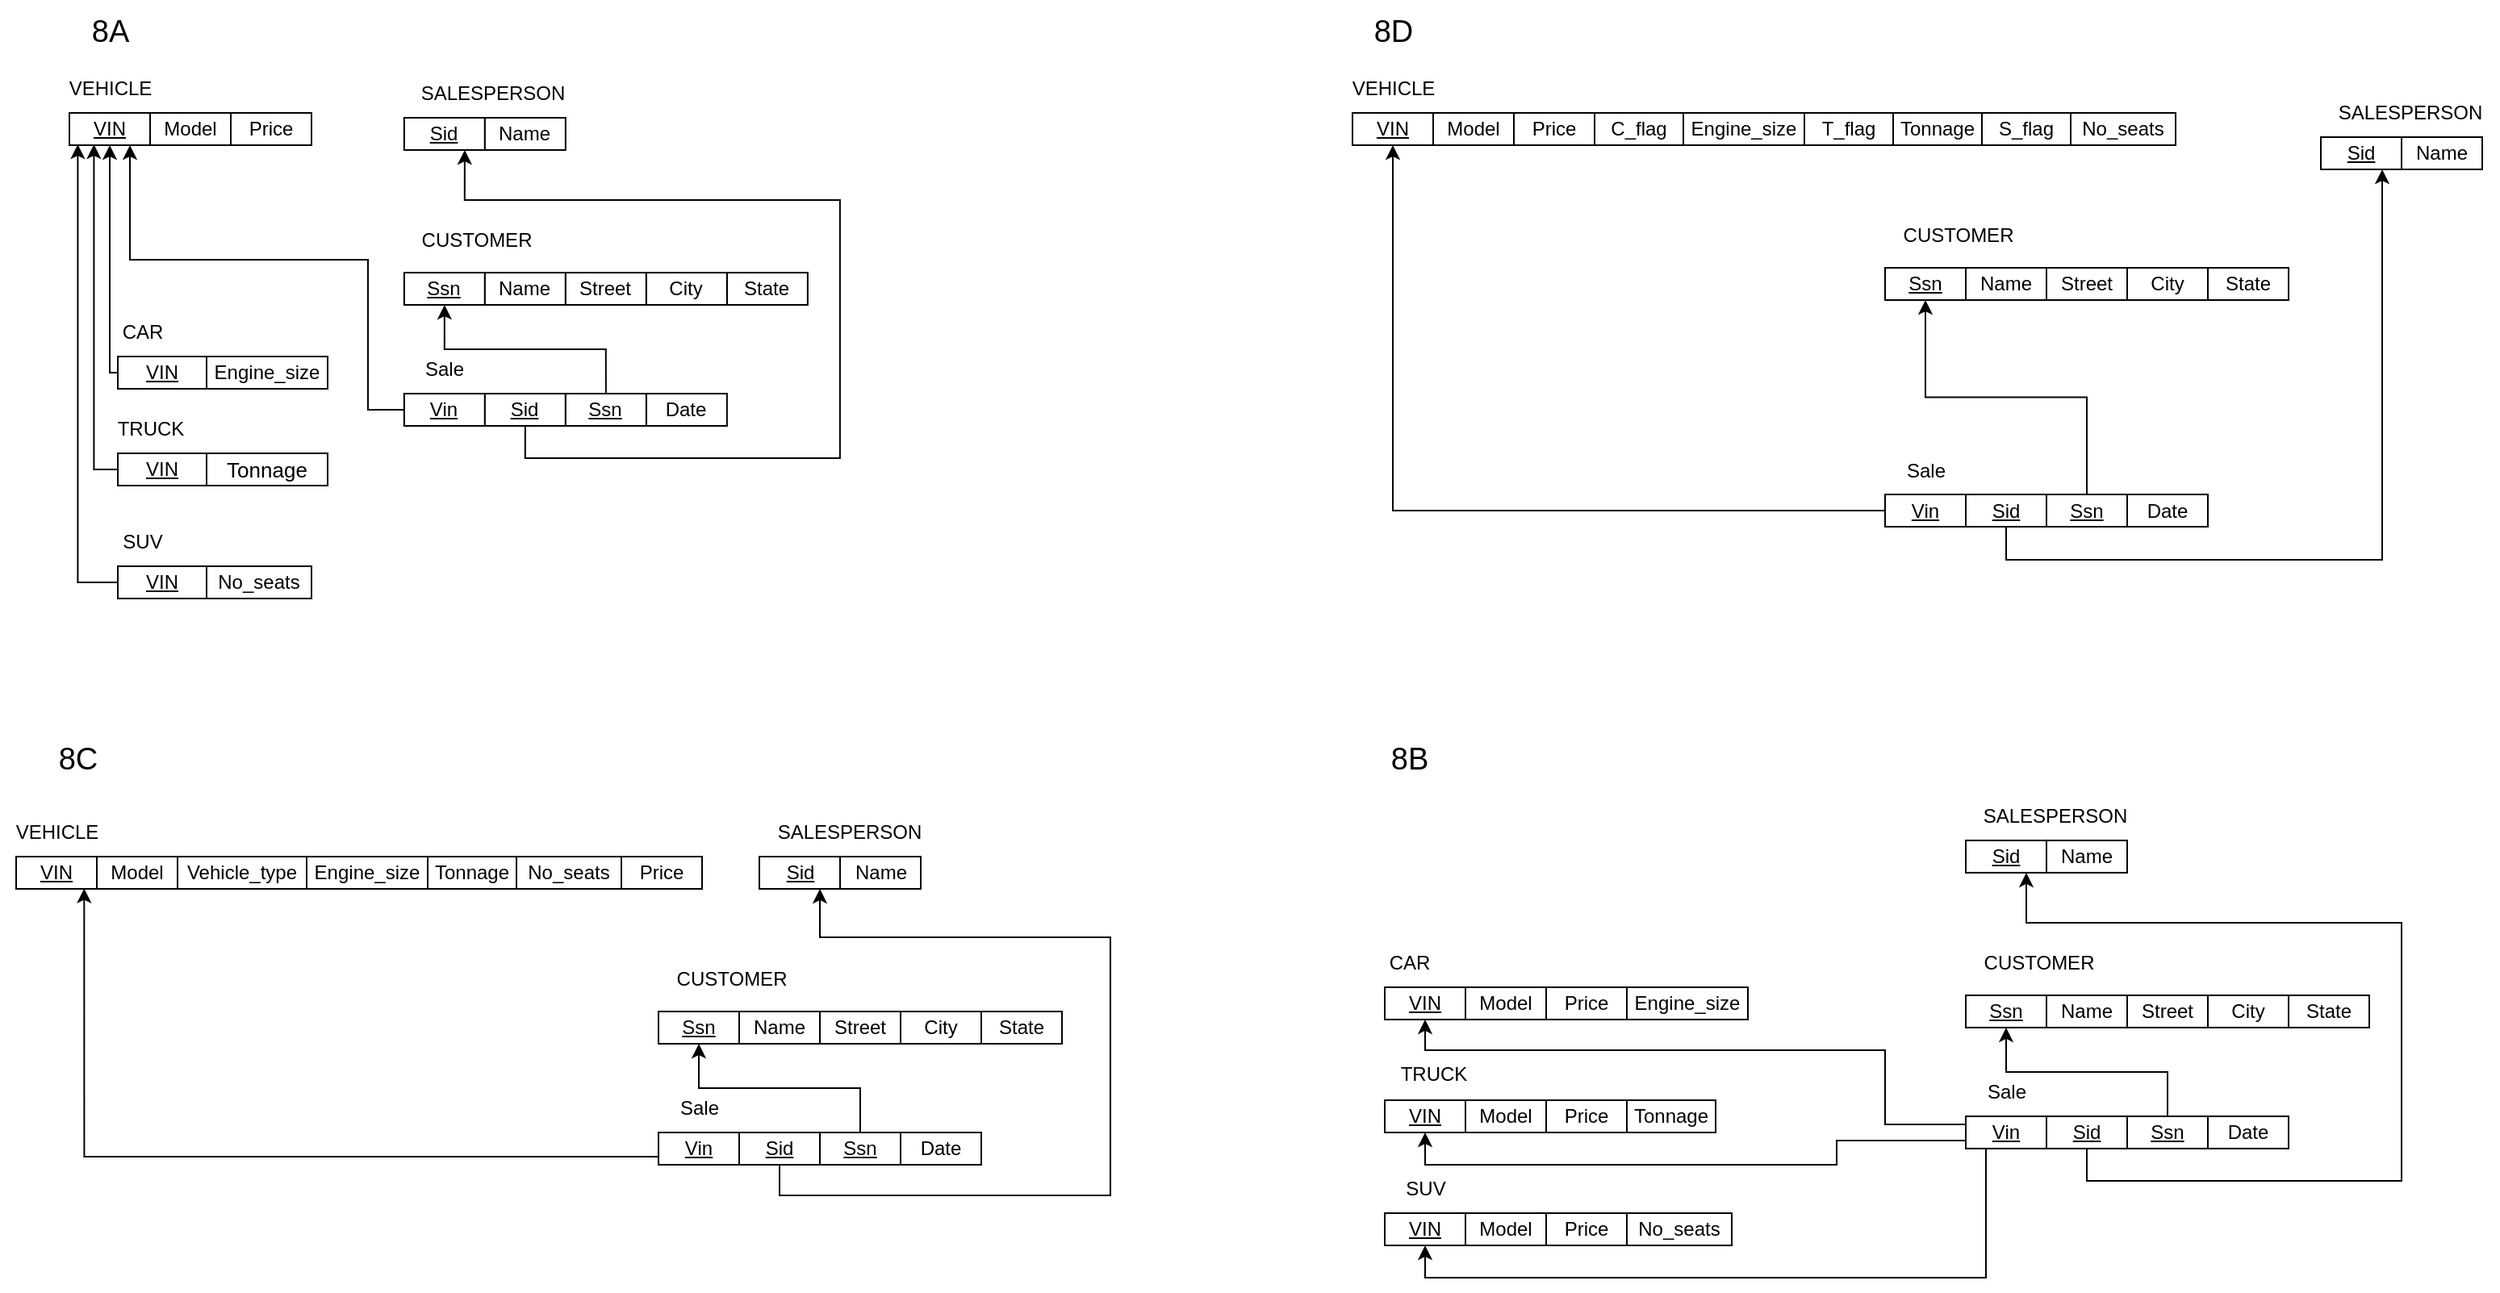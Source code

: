 <mxfile version="20.5.1" type="github">
  <diagram id="yZq5IONLJEsk0bZvG2Z2" name="Page-1">
    <mxGraphModel dx="1497" dy="836" grid="1" gridSize="10" guides="1" tooltips="1" connect="1" arrows="1" fold="1" page="1" pageScale="1" pageWidth="850" pageHeight="1100" math="0" shadow="0">
      <root>
        <mxCell id="0" />
        <mxCell id="1" parent="0" />
        <mxCell id="Zert8HyA5gWy37JvKC_g-1" value="VEHICLE" style="text;html=1;align=center;verticalAlign=middle;resizable=0;points=[];autosize=1;strokeColor=none;fillColor=none;" parent="1" vertex="1">
          <mxGeometry x="55" y="109" width="70" height="30" as="geometry" />
        </mxCell>
        <mxCell id="Zert8HyA5gWy37JvKC_g-2" value="&lt;u&gt;VIN&lt;/u&gt;" style="whiteSpace=wrap;html=1;" parent="1" vertex="1">
          <mxGeometry x="65" y="139" width="50" height="20" as="geometry" />
        </mxCell>
        <mxCell id="Zert8HyA5gWy37JvKC_g-3" value="Model" style="whiteSpace=wrap;html=1;" parent="1" vertex="1">
          <mxGeometry x="115" y="139" width="50" height="20" as="geometry" />
        </mxCell>
        <mxCell id="Zert8HyA5gWy37JvKC_g-4" value="Price" style="whiteSpace=wrap;html=1;" parent="1" vertex="1">
          <mxGeometry x="165" y="139" width="50" height="20" as="geometry" />
        </mxCell>
        <mxCell id="Zert8HyA5gWy37JvKC_g-5" value="&lt;u&gt;Sid&lt;/u&gt;" style="whiteSpace=wrap;html=1;" parent="1" vertex="1">
          <mxGeometry x="272.44" y="142" width="50" height="20" as="geometry" />
        </mxCell>
        <mxCell id="Zert8HyA5gWy37JvKC_g-7" value="SALESPERSON" style="text;html=1;align=center;verticalAlign=middle;resizable=0;points=[];autosize=1;strokeColor=none;fillColor=none;" parent="1" vertex="1">
          <mxGeometry x="272.44" y="112" width="110" height="30" as="geometry" />
        </mxCell>
        <mxCell id="Zert8HyA5gWy37JvKC_g-8" value="Name" style="whiteSpace=wrap;html=1;" parent="1" vertex="1">
          <mxGeometry x="322.44" y="142" width="50" height="20" as="geometry" />
        </mxCell>
        <mxCell id="Zert8HyA5gWy37JvKC_g-11" value="CAR" style="text;html=1;align=center;verticalAlign=middle;resizable=0;points=[];autosize=1;strokeColor=none;fillColor=none;" parent="1" vertex="1">
          <mxGeometry x="85" y="260" width="50" height="30" as="geometry" />
        </mxCell>
        <mxCell id="Zert8HyA5gWy37JvKC_g-12" value="TRUCK" style="text;html=1;align=center;verticalAlign=middle;resizable=0;points=[];autosize=1;strokeColor=none;fillColor=none;" parent="1" vertex="1">
          <mxGeometry x="85" y="320" width="60" height="30" as="geometry" />
        </mxCell>
        <mxCell id="HfXIFPsZ4pyppyQ5UBKi-8" style="edgeStyle=orthogonalEdgeStyle;rounded=0;orthogonalLoop=1;jettySize=auto;html=1;exitX=0;exitY=0.5;exitDx=0;exitDy=0;entryX=0.5;entryY=1;entryDx=0;entryDy=0;" parent="1" source="Zert8HyA5gWy37JvKC_g-13" target="Zert8HyA5gWy37JvKC_g-2" edge="1">
          <mxGeometry relative="1" as="geometry">
            <Array as="points">
              <mxPoint x="90" y="300" />
            </Array>
          </mxGeometry>
        </mxCell>
        <mxCell id="Zert8HyA5gWy37JvKC_g-13" value="&lt;u&gt;VIN&lt;/u&gt;" style="whiteSpace=wrap;html=1;" parent="1" vertex="1">
          <mxGeometry x="95" y="290" width="55" height="20" as="geometry" />
        </mxCell>
        <mxCell id="Zert8HyA5gWy37JvKC_g-14" value="Engine_size" style="whiteSpace=wrap;html=1;" parent="1" vertex="1">
          <mxGeometry x="150" y="290" width="75" height="20" as="geometry" />
        </mxCell>
        <mxCell id="HfXIFPsZ4pyppyQ5UBKi-2" style="edgeStyle=orthogonalEdgeStyle;rounded=0;orthogonalLoop=1;jettySize=auto;html=1;exitX=0;exitY=0.5;exitDx=0;exitDy=0;entryX=0.304;entryY=0.975;entryDx=0;entryDy=0;entryPerimeter=0;" parent="1" source="Zert8HyA5gWy37JvKC_g-15" target="Zert8HyA5gWy37JvKC_g-2" edge="1">
          <mxGeometry relative="1" as="geometry">
            <Array as="points">
              <mxPoint x="80" y="360" />
            </Array>
          </mxGeometry>
        </mxCell>
        <mxCell id="Zert8HyA5gWy37JvKC_g-15" value="&lt;u&gt;VIN&lt;/u&gt;" style="whiteSpace=wrap;html=1;" parent="1" vertex="1">
          <mxGeometry x="95" y="350" width="55" height="20" as="geometry" />
        </mxCell>
        <mxCell id="Zert8HyA5gWy37JvKC_g-16" value="&lt;font style=&quot;font-size: 13px;&quot;&gt;Tonnage&lt;/font&gt;" style="whiteSpace=wrap;html=1;" parent="1" vertex="1">
          <mxGeometry x="150" y="350" width="75" height="20" as="geometry" />
        </mxCell>
        <mxCell id="HfXIFPsZ4pyppyQ5UBKi-1" style="edgeStyle=orthogonalEdgeStyle;rounded=0;orthogonalLoop=1;jettySize=auto;html=1;exitX=0;exitY=0.5;exitDx=0;exitDy=0;entryX=0.104;entryY=0.975;entryDx=0;entryDy=0;entryPerimeter=0;" parent="1" source="Zert8HyA5gWy37JvKC_g-17" target="Zert8HyA5gWy37JvKC_g-2" edge="1">
          <mxGeometry relative="1" as="geometry" />
        </mxCell>
        <mxCell id="Zert8HyA5gWy37JvKC_g-17" value="&lt;u&gt;VIN&lt;/u&gt;" style="whiteSpace=wrap;html=1;" parent="1" vertex="1">
          <mxGeometry x="95" y="420" width="55" height="20" as="geometry" />
        </mxCell>
        <mxCell id="Zert8HyA5gWy37JvKC_g-18" value="No_seats" style="whiteSpace=wrap;html=1;" parent="1" vertex="1">
          <mxGeometry x="150" y="420" width="65" height="20" as="geometry" />
        </mxCell>
        <mxCell id="Zert8HyA5gWy37JvKC_g-19" value="SUV" style="text;html=1;align=center;verticalAlign=middle;resizable=0;points=[];autosize=1;strokeColor=none;fillColor=none;" parent="1" vertex="1">
          <mxGeometry x="85" y="390" width="50" height="30" as="geometry" />
        </mxCell>
        <mxCell id="Zert8HyA5gWy37JvKC_g-24" value="Date" style="whiteSpace=wrap;html=1;" parent="1" vertex="1">
          <mxGeometry x="422.44" y="313" width="50" height="20" as="geometry" />
        </mxCell>
        <mxCell id="Zert8HyA5gWy37JvKC_g-25" value="CUSTOMER" style="text;html=1;align=center;verticalAlign=middle;resizable=0;points=[];autosize=1;strokeColor=none;fillColor=none;" parent="1" vertex="1">
          <mxGeometry x="272.44" y="203" width="90" height="30" as="geometry" />
        </mxCell>
        <mxCell id="Zert8HyA5gWy37JvKC_g-26" value="&lt;u&gt;Ssn&lt;/u&gt;" style="whiteSpace=wrap;html=1;" parent="1" vertex="1">
          <mxGeometry x="272.44" y="238" width="50" height="20" as="geometry" />
        </mxCell>
        <mxCell id="Zert8HyA5gWy37JvKC_g-27" value="Name" style="whiteSpace=wrap;html=1;" parent="1" vertex="1">
          <mxGeometry x="322.44" y="238" width="50" height="20" as="geometry" />
        </mxCell>
        <mxCell id="Zert8HyA5gWy37JvKC_g-28" value="State" style="whiteSpace=wrap;html=1;" parent="1" vertex="1">
          <mxGeometry x="472.44" y="238" width="50" height="20" as="geometry" />
        </mxCell>
        <mxCell id="Zert8HyA5gWy37JvKC_g-29" value="Street" style="whiteSpace=wrap;html=1;" parent="1" vertex="1">
          <mxGeometry x="372.44" y="238" width="50" height="20" as="geometry" />
        </mxCell>
        <mxCell id="Zert8HyA5gWy37JvKC_g-30" value="City" style="whiteSpace=wrap;html=1;" parent="1" vertex="1">
          <mxGeometry x="422.44" y="238" width="50" height="20" as="geometry" />
        </mxCell>
        <mxCell id="Zert8HyA5gWy37JvKC_g-31" value="Sale" style="text;html=1;align=center;verticalAlign=middle;resizable=0;points=[];autosize=1;strokeColor=none;fillColor=none;" parent="1" vertex="1">
          <mxGeometry x="272.44" y="283" width="50" height="30" as="geometry" />
        </mxCell>
        <mxCell id="JeJ-1QsV46Ygb5Qe9RLI-1" style="edgeStyle=orthogonalEdgeStyle;rounded=0;orthogonalLoop=1;jettySize=auto;html=1;exitX=0;exitY=0.5;exitDx=0;exitDy=0;entryX=0.75;entryY=1;entryDx=0;entryDy=0;" parent="1" source="Zert8HyA5gWy37JvKC_g-32" target="Zert8HyA5gWy37JvKC_g-2" edge="1">
          <mxGeometry relative="1" as="geometry">
            <Array as="points">
              <mxPoint x="250" y="323" />
              <mxPoint x="250" y="230" />
              <mxPoint x="102" y="230" />
            </Array>
          </mxGeometry>
        </mxCell>
        <mxCell id="Zert8HyA5gWy37JvKC_g-32" value="&lt;u&gt;Vin&lt;/u&gt;" style="whiteSpace=wrap;html=1;" parent="1" vertex="1">
          <mxGeometry x="272.44" y="313" width="50" height="20" as="geometry" />
        </mxCell>
        <mxCell id="HfXIFPsZ4pyppyQ5UBKi-7" style="edgeStyle=orthogonalEdgeStyle;rounded=0;orthogonalLoop=1;jettySize=auto;html=1;exitX=0.5;exitY=1;exitDx=0;exitDy=0;entryX=0.75;entryY=1;entryDx=0;entryDy=0;" parent="1" source="Zert8HyA5gWy37JvKC_g-33" target="Zert8HyA5gWy37JvKC_g-5" edge="1">
          <mxGeometry relative="1" as="geometry">
            <Array as="points">
              <mxPoint x="347.44" y="353" />
              <mxPoint x="542.44" y="353" />
              <mxPoint x="542.44" y="193" />
              <mxPoint x="310.44" y="193" />
            </Array>
          </mxGeometry>
        </mxCell>
        <mxCell id="Zert8HyA5gWy37JvKC_g-33" value="&lt;u&gt;Sid&lt;/u&gt;" style="whiteSpace=wrap;html=1;" parent="1" vertex="1">
          <mxGeometry x="322.44" y="313" width="50" height="20" as="geometry" />
        </mxCell>
        <mxCell id="HfXIFPsZ4pyppyQ5UBKi-5" style="edgeStyle=orthogonalEdgeStyle;rounded=0;orthogonalLoop=1;jettySize=auto;html=1;exitX=0.5;exitY=0;exitDx=0;exitDy=0;entryX=0.5;entryY=1;entryDx=0;entryDy=0;" parent="1" source="Zert8HyA5gWy37JvKC_g-34" target="Zert8HyA5gWy37JvKC_g-26" edge="1">
          <mxGeometry relative="1" as="geometry" />
        </mxCell>
        <mxCell id="Zert8HyA5gWy37JvKC_g-34" value="&lt;u&gt;Ssn&lt;/u&gt;" style="whiteSpace=wrap;html=1;" parent="1" vertex="1">
          <mxGeometry x="372.44" y="313" width="50" height="20" as="geometry" />
        </mxCell>
        <mxCell id="--6bmYJcJ-hPVQL4Pmtl-1" value="&lt;span style=&quot;font-size: 19px;&quot;&gt;8A&lt;/span&gt;" style="text;html=1;align=center;verticalAlign=middle;resizable=0;points=[];autosize=1;strokeColor=none;fillColor=none;" parent="1" vertex="1">
          <mxGeometry x="65" y="69" width="50" height="40" as="geometry" />
        </mxCell>
        <mxCell id="--6bmYJcJ-hPVQL4Pmtl-2" value="VEHICLE" style="text;html=1;align=center;verticalAlign=middle;resizable=0;points=[];autosize=1;strokeColor=none;fillColor=none;" parent="1" vertex="1">
          <mxGeometry x="22" y="570" width="70" height="30" as="geometry" />
        </mxCell>
        <mxCell id="--6bmYJcJ-hPVQL4Pmtl-3" value="&lt;u&gt;VIN&lt;/u&gt;" style="whiteSpace=wrap;html=1;" parent="1" vertex="1">
          <mxGeometry x="32" y="600" width="50" height="20" as="geometry" />
        </mxCell>
        <mxCell id="--6bmYJcJ-hPVQL4Pmtl-4" value="Model" style="whiteSpace=wrap;html=1;" parent="1" vertex="1">
          <mxGeometry x="82" y="600" width="50" height="20" as="geometry" />
        </mxCell>
        <mxCell id="--6bmYJcJ-hPVQL4Pmtl-5" value="Price" style="whiteSpace=wrap;html=1;" parent="1" vertex="1">
          <mxGeometry x="407" y="600" width="50" height="20" as="geometry" />
        </mxCell>
        <mxCell id="--6bmYJcJ-hPVQL4Pmtl-6" value="&lt;u&gt;Sid&lt;/u&gt;" style="whiteSpace=wrap;html=1;" parent="1" vertex="1">
          <mxGeometry x="492.5" y="600" width="50" height="20" as="geometry" />
        </mxCell>
        <mxCell id="--6bmYJcJ-hPVQL4Pmtl-7" value="SALESPERSON" style="text;html=1;align=center;verticalAlign=middle;resizable=0;points=[];autosize=1;strokeColor=none;fillColor=none;" parent="1" vertex="1">
          <mxGeometry x="492.5" y="570" width="110" height="30" as="geometry" />
        </mxCell>
        <mxCell id="--6bmYJcJ-hPVQL4Pmtl-8" value="Name" style="whiteSpace=wrap;html=1;" parent="1" vertex="1">
          <mxGeometry x="542.5" y="600" width="50" height="20" as="geometry" />
        </mxCell>
        <mxCell id="--6bmYJcJ-hPVQL4Pmtl-16" value="Date" style="whiteSpace=wrap;html=1;" parent="1" vertex="1">
          <mxGeometry x="580" y="771" width="50" height="20" as="geometry" />
        </mxCell>
        <mxCell id="--6bmYJcJ-hPVQL4Pmtl-17" value="CUSTOMER" style="text;html=1;align=center;verticalAlign=middle;resizable=0;points=[];autosize=1;strokeColor=none;fillColor=none;" parent="1" vertex="1">
          <mxGeometry x="430" y="661" width="90" height="30" as="geometry" />
        </mxCell>
        <mxCell id="--6bmYJcJ-hPVQL4Pmtl-18" value="&lt;u&gt;Ssn&lt;/u&gt;" style="whiteSpace=wrap;html=1;" parent="1" vertex="1">
          <mxGeometry x="430" y="696" width="50" height="20" as="geometry" />
        </mxCell>
        <mxCell id="--6bmYJcJ-hPVQL4Pmtl-19" value="Name" style="whiteSpace=wrap;html=1;" parent="1" vertex="1">
          <mxGeometry x="480" y="696" width="50" height="20" as="geometry" />
        </mxCell>
        <mxCell id="--6bmYJcJ-hPVQL4Pmtl-20" value="State" style="whiteSpace=wrap;html=1;" parent="1" vertex="1">
          <mxGeometry x="630" y="696" width="50" height="20" as="geometry" />
        </mxCell>
        <mxCell id="--6bmYJcJ-hPVQL4Pmtl-21" value="Street" style="whiteSpace=wrap;html=1;" parent="1" vertex="1">
          <mxGeometry x="530" y="696" width="50" height="20" as="geometry" />
        </mxCell>
        <mxCell id="--6bmYJcJ-hPVQL4Pmtl-22" value="City" style="whiteSpace=wrap;html=1;" parent="1" vertex="1">
          <mxGeometry x="580" y="696" width="50" height="20" as="geometry" />
        </mxCell>
        <mxCell id="--6bmYJcJ-hPVQL4Pmtl-23" value="Sale" style="text;html=1;align=center;verticalAlign=middle;resizable=0;points=[];autosize=1;strokeColor=none;fillColor=none;" parent="1" vertex="1">
          <mxGeometry x="430" y="741" width="50" height="30" as="geometry" />
        </mxCell>
        <mxCell id="--6bmYJcJ-hPVQL4Pmtl-24" style="edgeStyle=orthogonalEdgeStyle;rounded=0;orthogonalLoop=1;jettySize=auto;html=1;exitX=0;exitY=0.75;exitDx=0;exitDy=0;entryX=0.843;entryY=0.989;entryDx=0;entryDy=0;entryPerimeter=0;" parent="1" source="--6bmYJcJ-hPVQL4Pmtl-25" target="--6bmYJcJ-hPVQL4Pmtl-3" edge="1">
          <mxGeometry relative="1" as="geometry">
            <mxPoint x="195" y="641" as="targetPoint" />
            <Array as="points">
              <mxPoint x="74" y="786" />
            </Array>
          </mxGeometry>
        </mxCell>
        <mxCell id="--6bmYJcJ-hPVQL4Pmtl-25" value="&lt;u&gt;Vin&lt;/u&gt;" style="whiteSpace=wrap;html=1;" parent="1" vertex="1">
          <mxGeometry x="430" y="771" width="50" height="20" as="geometry" />
        </mxCell>
        <mxCell id="--6bmYJcJ-hPVQL4Pmtl-37" style="edgeStyle=orthogonalEdgeStyle;rounded=0;orthogonalLoop=1;jettySize=auto;html=1;exitX=0.5;exitY=1;exitDx=0;exitDy=0;entryX=0.75;entryY=1;entryDx=0;entryDy=0;fontSize=19;" parent="1" source="--6bmYJcJ-hPVQL4Pmtl-27" target="--6bmYJcJ-hPVQL4Pmtl-6" edge="1">
          <mxGeometry relative="1" as="geometry">
            <Array as="points">
              <mxPoint x="505" y="810" />
              <mxPoint x="710" y="810" />
              <mxPoint x="710" y="650" />
              <mxPoint x="530" y="650" />
            </Array>
          </mxGeometry>
        </mxCell>
        <mxCell id="--6bmYJcJ-hPVQL4Pmtl-27" value="&lt;u&gt;Sid&lt;/u&gt;" style="whiteSpace=wrap;html=1;" parent="1" vertex="1">
          <mxGeometry x="480" y="771" width="50" height="20" as="geometry" />
        </mxCell>
        <mxCell id="--6bmYJcJ-hPVQL4Pmtl-28" style="edgeStyle=orthogonalEdgeStyle;rounded=0;orthogonalLoop=1;jettySize=auto;html=1;exitX=0.5;exitY=0;exitDx=0;exitDy=0;entryX=0.5;entryY=1;entryDx=0;entryDy=0;" parent="1" source="--6bmYJcJ-hPVQL4Pmtl-29" target="--6bmYJcJ-hPVQL4Pmtl-18" edge="1">
          <mxGeometry relative="1" as="geometry" />
        </mxCell>
        <mxCell id="--6bmYJcJ-hPVQL4Pmtl-29" value="&lt;u&gt;Ssn&lt;/u&gt;" style="whiteSpace=wrap;html=1;" parent="1" vertex="1">
          <mxGeometry x="530" y="771" width="50" height="20" as="geometry" />
        </mxCell>
        <mxCell id="--6bmYJcJ-hPVQL4Pmtl-32" value="Engine_size" style="whiteSpace=wrap;html=1;" parent="1" vertex="1">
          <mxGeometry x="212" y="600" width="75" height="20" as="geometry" />
        </mxCell>
        <mxCell id="--6bmYJcJ-hPVQL4Pmtl-33" value="Vehicle_type" style="whiteSpace=wrap;html=1;" parent="1" vertex="1">
          <mxGeometry x="132" y="600" width="80" height="20" as="geometry" />
        </mxCell>
        <mxCell id="--6bmYJcJ-hPVQL4Pmtl-34" value="Tonnage" style="whiteSpace=wrap;html=1;" parent="1" vertex="1">
          <mxGeometry x="287" y="600" width="55" height="20" as="geometry" />
        </mxCell>
        <mxCell id="--6bmYJcJ-hPVQL4Pmtl-35" value="No_seats" style="whiteSpace=wrap;html=1;" parent="1" vertex="1">
          <mxGeometry x="342" y="600" width="65" height="20" as="geometry" />
        </mxCell>
        <mxCell id="--6bmYJcJ-hPVQL4Pmtl-38" value="&lt;span style=&quot;font-size: 19px;&quot;&gt;8C&lt;/span&gt;" style="text;html=1;align=center;verticalAlign=middle;resizable=0;points=[];autosize=1;strokeColor=none;fillColor=none;" parent="1" vertex="1">
          <mxGeometry x="45" y="520" width="50" height="40" as="geometry" />
        </mxCell>
        <mxCell id="xm13Yv91gHQqJXN2-Y_b-1" value="VEHICLE" style="text;html=1;align=center;verticalAlign=middle;resizable=0;points=[];autosize=1;strokeColor=none;fillColor=none;" parent="1" vertex="1">
          <mxGeometry x="850" y="109" width="70" height="30" as="geometry" />
        </mxCell>
        <mxCell id="xm13Yv91gHQqJXN2-Y_b-2" value="&lt;u&gt;VIN&lt;/u&gt;" style="whiteSpace=wrap;html=1;" parent="1" vertex="1">
          <mxGeometry x="860" y="139" width="50" height="20" as="geometry" />
        </mxCell>
        <mxCell id="xm13Yv91gHQqJXN2-Y_b-3" value="Model" style="whiteSpace=wrap;html=1;" parent="1" vertex="1">
          <mxGeometry x="910" y="139" width="50" height="20" as="geometry" />
        </mxCell>
        <mxCell id="xm13Yv91gHQqJXN2-Y_b-4" value="Price" style="whiteSpace=wrap;html=1;" parent="1" vertex="1">
          <mxGeometry x="960" y="139" width="50" height="20" as="geometry" />
        </mxCell>
        <mxCell id="xm13Yv91gHQqJXN2-Y_b-5" value="&lt;u&gt;Sid&lt;/u&gt;" style="whiteSpace=wrap;html=1;" parent="1" vertex="1">
          <mxGeometry x="1460" y="154" width="50" height="20" as="geometry" />
        </mxCell>
        <mxCell id="xm13Yv91gHQqJXN2-Y_b-6" value="SALESPERSON" style="text;html=1;align=center;verticalAlign=middle;resizable=0;points=[];autosize=1;strokeColor=none;fillColor=none;" parent="1" vertex="1">
          <mxGeometry x="1460" y="124" width="110" height="30" as="geometry" />
        </mxCell>
        <mxCell id="xm13Yv91gHQqJXN2-Y_b-7" value="Name" style="whiteSpace=wrap;html=1;" parent="1" vertex="1">
          <mxGeometry x="1510" y="154" width="50" height="20" as="geometry" />
        </mxCell>
        <mxCell id="xm13Yv91gHQqJXN2-Y_b-13" value="C_flag" style="whiteSpace=wrap;html=1;" parent="1" vertex="1">
          <mxGeometry x="1010" y="139" width="55" height="20" as="geometry" />
        </mxCell>
        <mxCell id="xm13Yv91gHQqJXN2-Y_b-14" value="Engine_size" style="whiteSpace=wrap;html=1;" parent="1" vertex="1">
          <mxGeometry x="1065" y="139" width="75" height="20" as="geometry" />
        </mxCell>
        <mxCell id="xm13Yv91gHQqJXN2-Y_b-17" value="Tonnage" style="whiteSpace=wrap;html=1;" parent="1" vertex="1">
          <mxGeometry x="1195" y="139" width="55" height="20" as="geometry" />
        </mxCell>
        <mxCell id="xm13Yv91gHQqJXN2-Y_b-20" value="No_seats" style="whiteSpace=wrap;html=1;" parent="1" vertex="1">
          <mxGeometry x="1305" y="139" width="65" height="20" as="geometry" />
        </mxCell>
        <mxCell id="xm13Yv91gHQqJXN2-Y_b-22" value="Date" style="whiteSpace=wrap;html=1;" parent="1" vertex="1">
          <mxGeometry x="1340" y="375.5" width="50" height="20" as="geometry" />
        </mxCell>
        <mxCell id="xm13Yv91gHQqJXN2-Y_b-23" value="CUSTOMER" style="text;html=1;align=center;verticalAlign=middle;resizable=0;points=[];autosize=1;strokeColor=none;fillColor=none;" parent="1" vertex="1">
          <mxGeometry x="1190" y="200" width="90" height="30" as="geometry" />
        </mxCell>
        <mxCell id="xm13Yv91gHQqJXN2-Y_b-24" value="&lt;u&gt;Ssn&lt;/u&gt;" style="whiteSpace=wrap;html=1;" parent="1" vertex="1">
          <mxGeometry x="1190" y="235" width="50" height="20" as="geometry" />
        </mxCell>
        <mxCell id="xm13Yv91gHQqJXN2-Y_b-25" value="Name" style="whiteSpace=wrap;html=1;" parent="1" vertex="1">
          <mxGeometry x="1240" y="235" width="50" height="20" as="geometry" />
        </mxCell>
        <mxCell id="xm13Yv91gHQqJXN2-Y_b-26" value="State" style="whiteSpace=wrap;html=1;" parent="1" vertex="1">
          <mxGeometry x="1390" y="235" width="50" height="20" as="geometry" />
        </mxCell>
        <mxCell id="xm13Yv91gHQqJXN2-Y_b-27" value="Street" style="whiteSpace=wrap;html=1;" parent="1" vertex="1">
          <mxGeometry x="1290" y="235" width="50" height="20" as="geometry" />
        </mxCell>
        <mxCell id="xm13Yv91gHQqJXN2-Y_b-28" value="City" style="whiteSpace=wrap;html=1;" parent="1" vertex="1">
          <mxGeometry x="1340" y="235" width="50" height="20" as="geometry" />
        </mxCell>
        <mxCell id="xm13Yv91gHQqJXN2-Y_b-29" value="Sale" style="text;html=1;align=center;verticalAlign=middle;resizable=0;points=[];autosize=1;strokeColor=none;fillColor=none;" parent="1" vertex="1">
          <mxGeometry x="1190" y="345.5" width="50" height="30" as="geometry" />
        </mxCell>
        <mxCell id="xm13Yv91gHQqJXN2-Y_b-94" style="edgeStyle=orthogonalEdgeStyle;rounded=0;orthogonalLoop=1;jettySize=auto;html=1;exitX=0;exitY=0.5;exitDx=0;exitDy=0;entryX=0.5;entryY=1;entryDx=0;entryDy=0;" parent="1" source="xm13Yv91gHQqJXN2-Y_b-31" target="xm13Yv91gHQqJXN2-Y_b-2" edge="1">
          <mxGeometry relative="1" as="geometry" />
        </mxCell>
        <mxCell id="xm13Yv91gHQqJXN2-Y_b-31" value="&lt;u&gt;Vin&lt;/u&gt;" style="whiteSpace=wrap;html=1;" parent="1" vertex="1">
          <mxGeometry x="1190" y="375.5" width="50" height="20" as="geometry" />
        </mxCell>
        <mxCell id="xm13Yv91gHQqJXN2-Y_b-32" style="edgeStyle=orthogonalEdgeStyle;rounded=0;orthogonalLoop=1;jettySize=auto;html=1;exitX=0.5;exitY=1;exitDx=0;exitDy=0;entryX=0.75;entryY=1;entryDx=0;entryDy=0;" parent="1" source="xm13Yv91gHQqJXN2-Y_b-33" target="xm13Yv91gHQqJXN2-Y_b-5" edge="1">
          <mxGeometry relative="1" as="geometry">
            <Array as="points">
              <mxPoint x="1265" y="416" />
              <mxPoint x="1498" y="416" />
              <mxPoint x="1498" y="174" />
            </Array>
          </mxGeometry>
        </mxCell>
        <mxCell id="xm13Yv91gHQqJXN2-Y_b-33" value="&lt;u&gt;Sid&lt;/u&gt;" style="whiteSpace=wrap;html=1;" parent="1" vertex="1">
          <mxGeometry x="1240" y="375.5" width="50" height="20" as="geometry" />
        </mxCell>
        <mxCell id="xm13Yv91gHQqJXN2-Y_b-34" style="edgeStyle=orthogonalEdgeStyle;rounded=0;orthogonalLoop=1;jettySize=auto;html=1;exitX=0.5;exitY=0;exitDx=0;exitDy=0;entryX=0.5;entryY=1;entryDx=0;entryDy=0;" parent="1" source="xm13Yv91gHQqJXN2-Y_b-35" target="xm13Yv91gHQqJXN2-Y_b-24" edge="1">
          <mxGeometry relative="1" as="geometry" />
        </mxCell>
        <mxCell id="xm13Yv91gHQqJXN2-Y_b-35" value="&lt;u&gt;Ssn&lt;/u&gt;" style="whiteSpace=wrap;html=1;" parent="1" vertex="1">
          <mxGeometry x="1290" y="375.5" width="50" height="20" as="geometry" />
        </mxCell>
        <mxCell id="xm13Yv91gHQqJXN2-Y_b-38" value="&lt;span style=&quot;font-size: 19px;&quot;&gt;8D&lt;/span&gt;" style="text;html=1;align=center;verticalAlign=middle;resizable=0;points=[];autosize=1;strokeColor=none;fillColor=none;" parent="1" vertex="1">
          <mxGeometry x="860" y="69" width="50" height="40" as="geometry" />
        </mxCell>
        <mxCell id="xm13Yv91gHQqJXN2-Y_b-43" value="&lt;u&gt;Sid&lt;/u&gt;" style="whiteSpace=wrap;html=1;" parent="1" vertex="1">
          <mxGeometry x="1240" y="589.97" width="50" height="20" as="geometry" />
        </mxCell>
        <mxCell id="xm13Yv91gHQqJXN2-Y_b-44" value="SALESPERSON" style="text;html=1;align=center;verticalAlign=middle;resizable=0;points=[];autosize=1;strokeColor=none;fillColor=none;" parent="1" vertex="1">
          <mxGeometry x="1240" y="559.97" width="110" height="30" as="geometry" />
        </mxCell>
        <mxCell id="xm13Yv91gHQqJXN2-Y_b-45" value="Name" style="whiteSpace=wrap;html=1;" parent="1" vertex="1">
          <mxGeometry x="1290" y="589.97" width="50" height="20" as="geometry" />
        </mxCell>
        <mxCell id="xm13Yv91gHQqJXN2-Y_b-48" value="CAR" style="text;html=1;align=center;verticalAlign=middle;resizable=0;points=[];autosize=1;strokeColor=none;fillColor=none;" parent="1" vertex="1">
          <mxGeometry x="870" y="650.97" width="50" height="30" as="geometry" />
        </mxCell>
        <mxCell id="xm13Yv91gHQqJXN2-Y_b-49" value="TRUCK" style="text;html=1;align=center;verticalAlign=middle;resizable=0;points=[];autosize=1;strokeColor=none;fillColor=none;" parent="1" vertex="1">
          <mxGeometry x="880" y="720" width="60" height="30" as="geometry" />
        </mxCell>
        <mxCell id="xm13Yv91gHQqJXN2-Y_b-52" value="Engine_size" style="whiteSpace=wrap;html=1;" parent="1" vertex="1">
          <mxGeometry x="1030" y="680.97" width="75" height="20" as="geometry" />
        </mxCell>
        <mxCell id="xm13Yv91gHQqJXN2-Y_b-55" value="Tonnage" style="whiteSpace=wrap;html=1;" parent="1" vertex="1">
          <mxGeometry x="1030" y="751" width="55" height="20" as="geometry" />
        </mxCell>
        <mxCell id="xm13Yv91gHQqJXN2-Y_b-58" value="No_seats" style="whiteSpace=wrap;html=1;" parent="1" vertex="1">
          <mxGeometry x="1030" y="821" width="65" height="20" as="geometry" />
        </mxCell>
        <mxCell id="xm13Yv91gHQqJXN2-Y_b-59" value="SUV" style="text;html=1;align=center;verticalAlign=middle;resizable=0;points=[];autosize=1;strokeColor=none;fillColor=none;" parent="1" vertex="1">
          <mxGeometry x="880" y="791" width="50" height="30" as="geometry" />
        </mxCell>
        <mxCell id="xm13Yv91gHQqJXN2-Y_b-60" value="Date" style="whiteSpace=wrap;html=1;" parent="1" vertex="1">
          <mxGeometry x="1390" y="760.97" width="50" height="20" as="geometry" />
        </mxCell>
        <mxCell id="xm13Yv91gHQqJXN2-Y_b-61" value="CUSTOMER" style="text;html=1;align=center;verticalAlign=middle;resizable=0;points=[];autosize=1;strokeColor=none;fillColor=none;" parent="1" vertex="1">
          <mxGeometry x="1240" y="650.97" width="90" height="30" as="geometry" />
        </mxCell>
        <mxCell id="xm13Yv91gHQqJXN2-Y_b-62" value="&lt;u&gt;Ssn&lt;/u&gt;" style="whiteSpace=wrap;html=1;" parent="1" vertex="1">
          <mxGeometry x="1240" y="685.97" width="50" height="20" as="geometry" />
        </mxCell>
        <mxCell id="xm13Yv91gHQqJXN2-Y_b-63" value="Name" style="whiteSpace=wrap;html=1;" parent="1" vertex="1">
          <mxGeometry x="1290" y="685.97" width="50" height="20" as="geometry" />
        </mxCell>
        <mxCell id="xm13Yv91gHQqJXN2-Y_b-64" value="State" style="whiteSpace=wrap;html=1;" parent="1" vertex="1">
          <mxGeometry x="1440" y="685.97" width="50" height="20" as="geometry" />
        </mxCell>
        <mxCell id="xm13Yv91gHQqJXN2-Y_b-65" value="Street" style="whiteSpace=wrap;html=1;" parent="1" vertex="1">
          <mxGeometry x="1340" y="685.97" width="50" height="20" as="geometry" />
        </mxCell>
        <mxCell id="xm13Yv91gHQqJXN2-Y_b-66" value="City" style="whiteSpace=wrap;html=1;" parent="1" vertex="1">
          <mxGeometry x="1390" y="685.97" width="50" height="20" as="geometry" />
        </mxCell>
        <mxCell id="xm13Yv91gHQqJXN2-Y_b-67" value="Sale" style="text;html=1;align=center;verticalAlign=middle;resizable=0;points=[];autosize=1;strokeColor=none;fillColor=none;" parent="1" vertex="1">
          <mxGeometry x="1240" y="730.97" width="50" height="30" as="geometry" />
        </mxCell>
        <mxCell id="xm13Yv91gHQqJXN2-Y_b-87" style="edgeStyle=orthogonalEdgeStyle;rounded=0;orthogonalLoop=1;jettySize=auto;html=1;exitX=0;exitY=0.25;exitDx=0;exitDy=0;entryX=0.5;entryY=1;entryDx=0;entryDy=0;" parent="1" source="xm13Yv91gHQqJXN2-Y_b-69" target="xm13Yv91gHQqJXN2-Y_b-78" edge="1">
          <mxGeometry relative="1" as="geometry">
            <Array as="points">
              <mxPoint x="1190" y="766" />
              <mxPoint x="1190" y="720" />
              <mxPoint x="905" y="720" />
            </Array>
          </mxGeometry>
        </mxCell>
        <mxCell id="xm13Yv91gHQqJXN2-Y_b-88" style="edgeStyle=orthogonalEdgeStyle;rounded=0;orthogonalLoop=1;jettySize=auto;html=1;exitX=0;exitY=0.75;exitDx=0;exitDy=0;entryX=0.5;entryY=1;entryDx=0;entryDy=0;" parent="1" source="xm13Yv91gHQqJXN2-Y_b-69" target="xm13Yv91gHQqJXN2-Y_b-81" edge="1">
          <mxGeometry relative="1" as="geometry">
            <Array as="points">
              <mxPoint x="1160" y="776" />
              <mxPoint x="1160" y="791" />
              <mxPoint x="905" y="791" />
            </Array>
          </mxGeometry>
        </mxCell>
        <mxCell id="xm13Yv91gHQqJXN2-Y_b-89" style="edgeStyle=orthogonalEdgeStyle;rounded=0;orthogonalLoop=1;jettySize=auto;html=1;exitX=0.25;exitY=1;exitDx=0;exitDy=0;entryX=0.5;entryY=1;entryDx=0;entryDy=0;" parent="1" source="xm13Yv91gHQqJXN2-Y_b-69" target="xm13Yv91gHQqJXN2-Y_b-84" edge="1">
          <mxGeometry relative="1" as="geometry" />
        </mxCell>
        <mxCell id="xm13Yv91gHQqJXN2-Y_b-69" value="&lt;u&gt;Vin&lt;/u&gt;" style="whiteSpace=wrap;html=1;" parent="1" vertex="1">
          <mxGeometry x="1240" y="760.97" width="50" height="20" as="geometry" />
        </mxCell>
        <mxCell id="xm13Yv91gHQqJXN2-Y_b-70" style="edgeStyle=orthogonalEdgeStyle;rounded=0;orthogonalLoop=1;jettySize=auto;html=1;exitX=0.5;exitY=1;exitDx=0;exitDy=0;entryX=0.75;entryY=1;entryDx=0;entryDy=0;" parent="1" source="xm13Yv91gHQqJXN2-Y_b-71" target="xm13Yv91gHQqJXN2-Y_b-43" edge="1">
          <mxGeometry relative="1" as="geometry">
            <Array as="points">
              <mxPoint x="1315" y="800.97" />
              <mxPoint x="1510" y="800.97" />
              <mxPoint x="1510" y="640.97" />
              <mxPoint x="1278" y="640.97" />
            </Array>
          </mxGeometry>
        </mxCell>
        <mxCell id="xm13Yv91gHQqJXN2-Y_b-71" value="&lt;u&gt;Sid&lt;/u&gt;" style="whiteSpace=wrap;html=1;" parent="1" vertex="1">
          <mxGeometry x="1290" y="760.97" width="50" height="20" as="geometry" />
        </mxCell>
        <mxCell id="xm13Yv91gHQqJXN2-Y_b-72" style="edgeStyle=orthogonalEdgeStyle;rounded=0;orthogonalLoop=1;jettySize=auto;html=1;exitX=0.5;exitY=0;exitDx=0;exitDy=0;entryX=0.5;entryY=1;entryDx=0;entryDy=0;" parent="1" source="xm13Yv91gHQqJXN2-Y_b-73" target="xm13Yv91gHQqJXN2-Y_b-62" edge="1">
          <mxGeometry relative="1" as="geometry" />
        </mxCell>
        <mxCell id="xm13Yv91gHQqJXN2-Y_b-73" value="&lt;u&gt;Ssn&lt;/u&gt;" style="whiteSpace=wrap;html=1;" parent="1" vertex="1">
          <mxGeometry x="1340" y="760.97" width="50" height="20" as="geometry" />
        </mxCell>
        <mxCell id="xm13Yv91gHQqJXN2-Y_b-76" value="&lt;span style=&quot;font-size: 19px;&quot;&gt;8B&lt;/span&gt;" style="text;html=1;align=center;verticalAlign=middle;resizable=0;points=[];autosize=1;strokeColor=none;fillColor=none;" parent="1" vertex="1">
          <mxGeometry x="870" y="520" width="50" height="40" as="geometry" />
        </mxCell>
        <mxCell id="xm13Yv91gHQqJXN2-Y_b-78" value="&lt;u&gt;VIN&lt;/u&gt;" style="whiteSpace=wrap;html=1;" parent="1" vertex="1">
          <mxGeometry x="880" y="680.97" width="50" height="20" as="geometry" />
        </mxCell>
        <mxCell id="xm13Yv91gHQqJXN2-Y_b-79" value="Model" style="whiteSpace=wrap;html=1;" parent="1" vertex="1">
          <mxGeometry x="930" y="680.97" width="50" height="20" as="geometry" />
        </mxCell>
        <mxCell id="xm13Yv91gHQqJXN2-Y_b-80" value="Price" style="whiteSpace=wrap;html=1;" parent="1" vertex="1">
          <mxGeometry x="980" y="680.97" width="50" height="20" as="geometry" />
        </mxCell>
        <mxCell id="xm13Yv91gHQqJXN2-Y_b-81" value="&lt;u&gt;VIN&lt;/u&gt;" style="whiteSpace=wrap;html=1;" parent="1" vertex="1">
          <mxGeometry x="880" y="751" width="50" height="20" as="geometry" />
        </mxCell>
        <mxCell id="xm13Yv91gHQqJXN2-Y_b-82" value="Model" style="whiteSpace=wrap;html=1;" parent="1" vertex="1">
          <mxGeometry x="930" y="751" width="50" height="20" as="geometry" />
        </mxCell>
        <mxCell id="xm13Yv91gHQqJXN2-Y_b-83" value="Price" style="whiteSpace=wrap;html=1;" parent="1" vertex="1">
          <mxGeometry x="980" y="751" width="50" height="20" as="geometry" />
        </mxCell>
        <mxCell id="xm13Yv91gHQqJXN2-Y_b-84" value="&lt;u&gt;VIN&lt;/u&gt;" style="whiteSpace=wrap;html=1;" parent="1" vertex="1">
          <mxGeometry x="880" y="821" width="50" height="20" as="geometry" />
        </mxCell>
        <mxCell id="xm13Yv91gHQqJXN2-Y_b-85" value="Model" style="whiteSpace=wrap;html=1;" parent="1" vertex="1">
          <mxGeometry x="930" y="821" width="50" height="20" as="geometry" />
        </mxCell>
        <mxCell id="xm13Yv91gHQqJXN2-Y_b-86" value="Price" style="whiteSpace=wrap;html=1;" parent="1" vertex="1">
          <mxGeometry x="980" y="821" width="50" height="20" as="geometry" />
        </mxCell>
        <mxCell id="xm13Yv91gHQqJXN2-Y_b-90" value="T_flag" style="whiteSpace=wrap;html=1;" parent="1" vertex="1">
          <mxGeometry x="1140" y="139" width="55" height="20" as="geometry" />
        </mxCell>
        <mxCell id="xm13Yv91gHQqJXN2-Y_b-91" value="S_flag" style="whiteSpace=wrap;html=1;" parent="1" vertex="1">
          <mxGeometry x="1250" y="139" width="55" height="20" as="geometry" />
        </mxCell>
      </root>
    </mxGraphModel>
  </diagram>
</mxfile>
